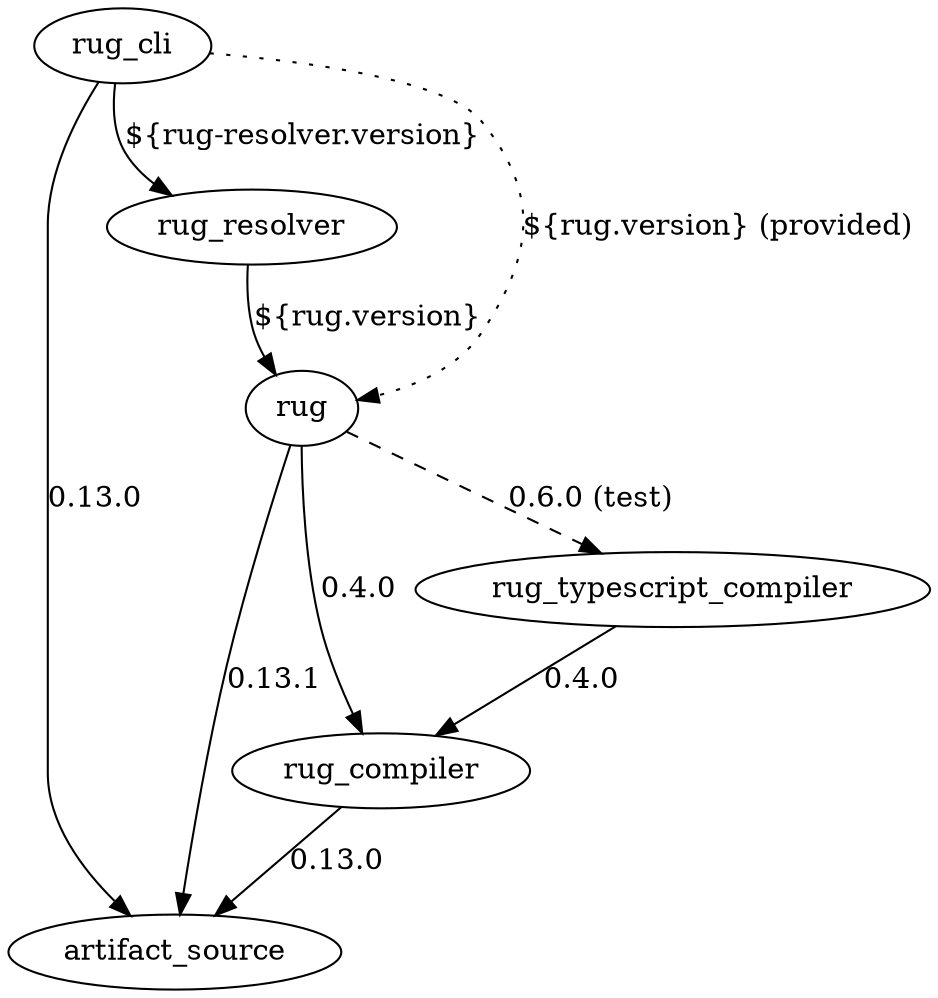 digraph atomist {
rug_cli -> artifact_source [label="0.13.0"];
rug_cli -> rug_resolver [label="${rug-resolver.version}"];
rug_cli -> rug [label="${rug.version} (provided)",style="dotted"];
rug -> artifact_source [label="0.13.1"];
rug -> rug_compiler [label="0.4.0"];
rug -> rug_typescript_compiler [label="0.6.0 (test)",style="dashed"];
rug_resolver -> rug [label="${rug.version}"];
rug_typescript_compiler -> rug_compiler [label="0.4.0"];
rug_compiler -> artifact_source [label="0.13.0"];
}